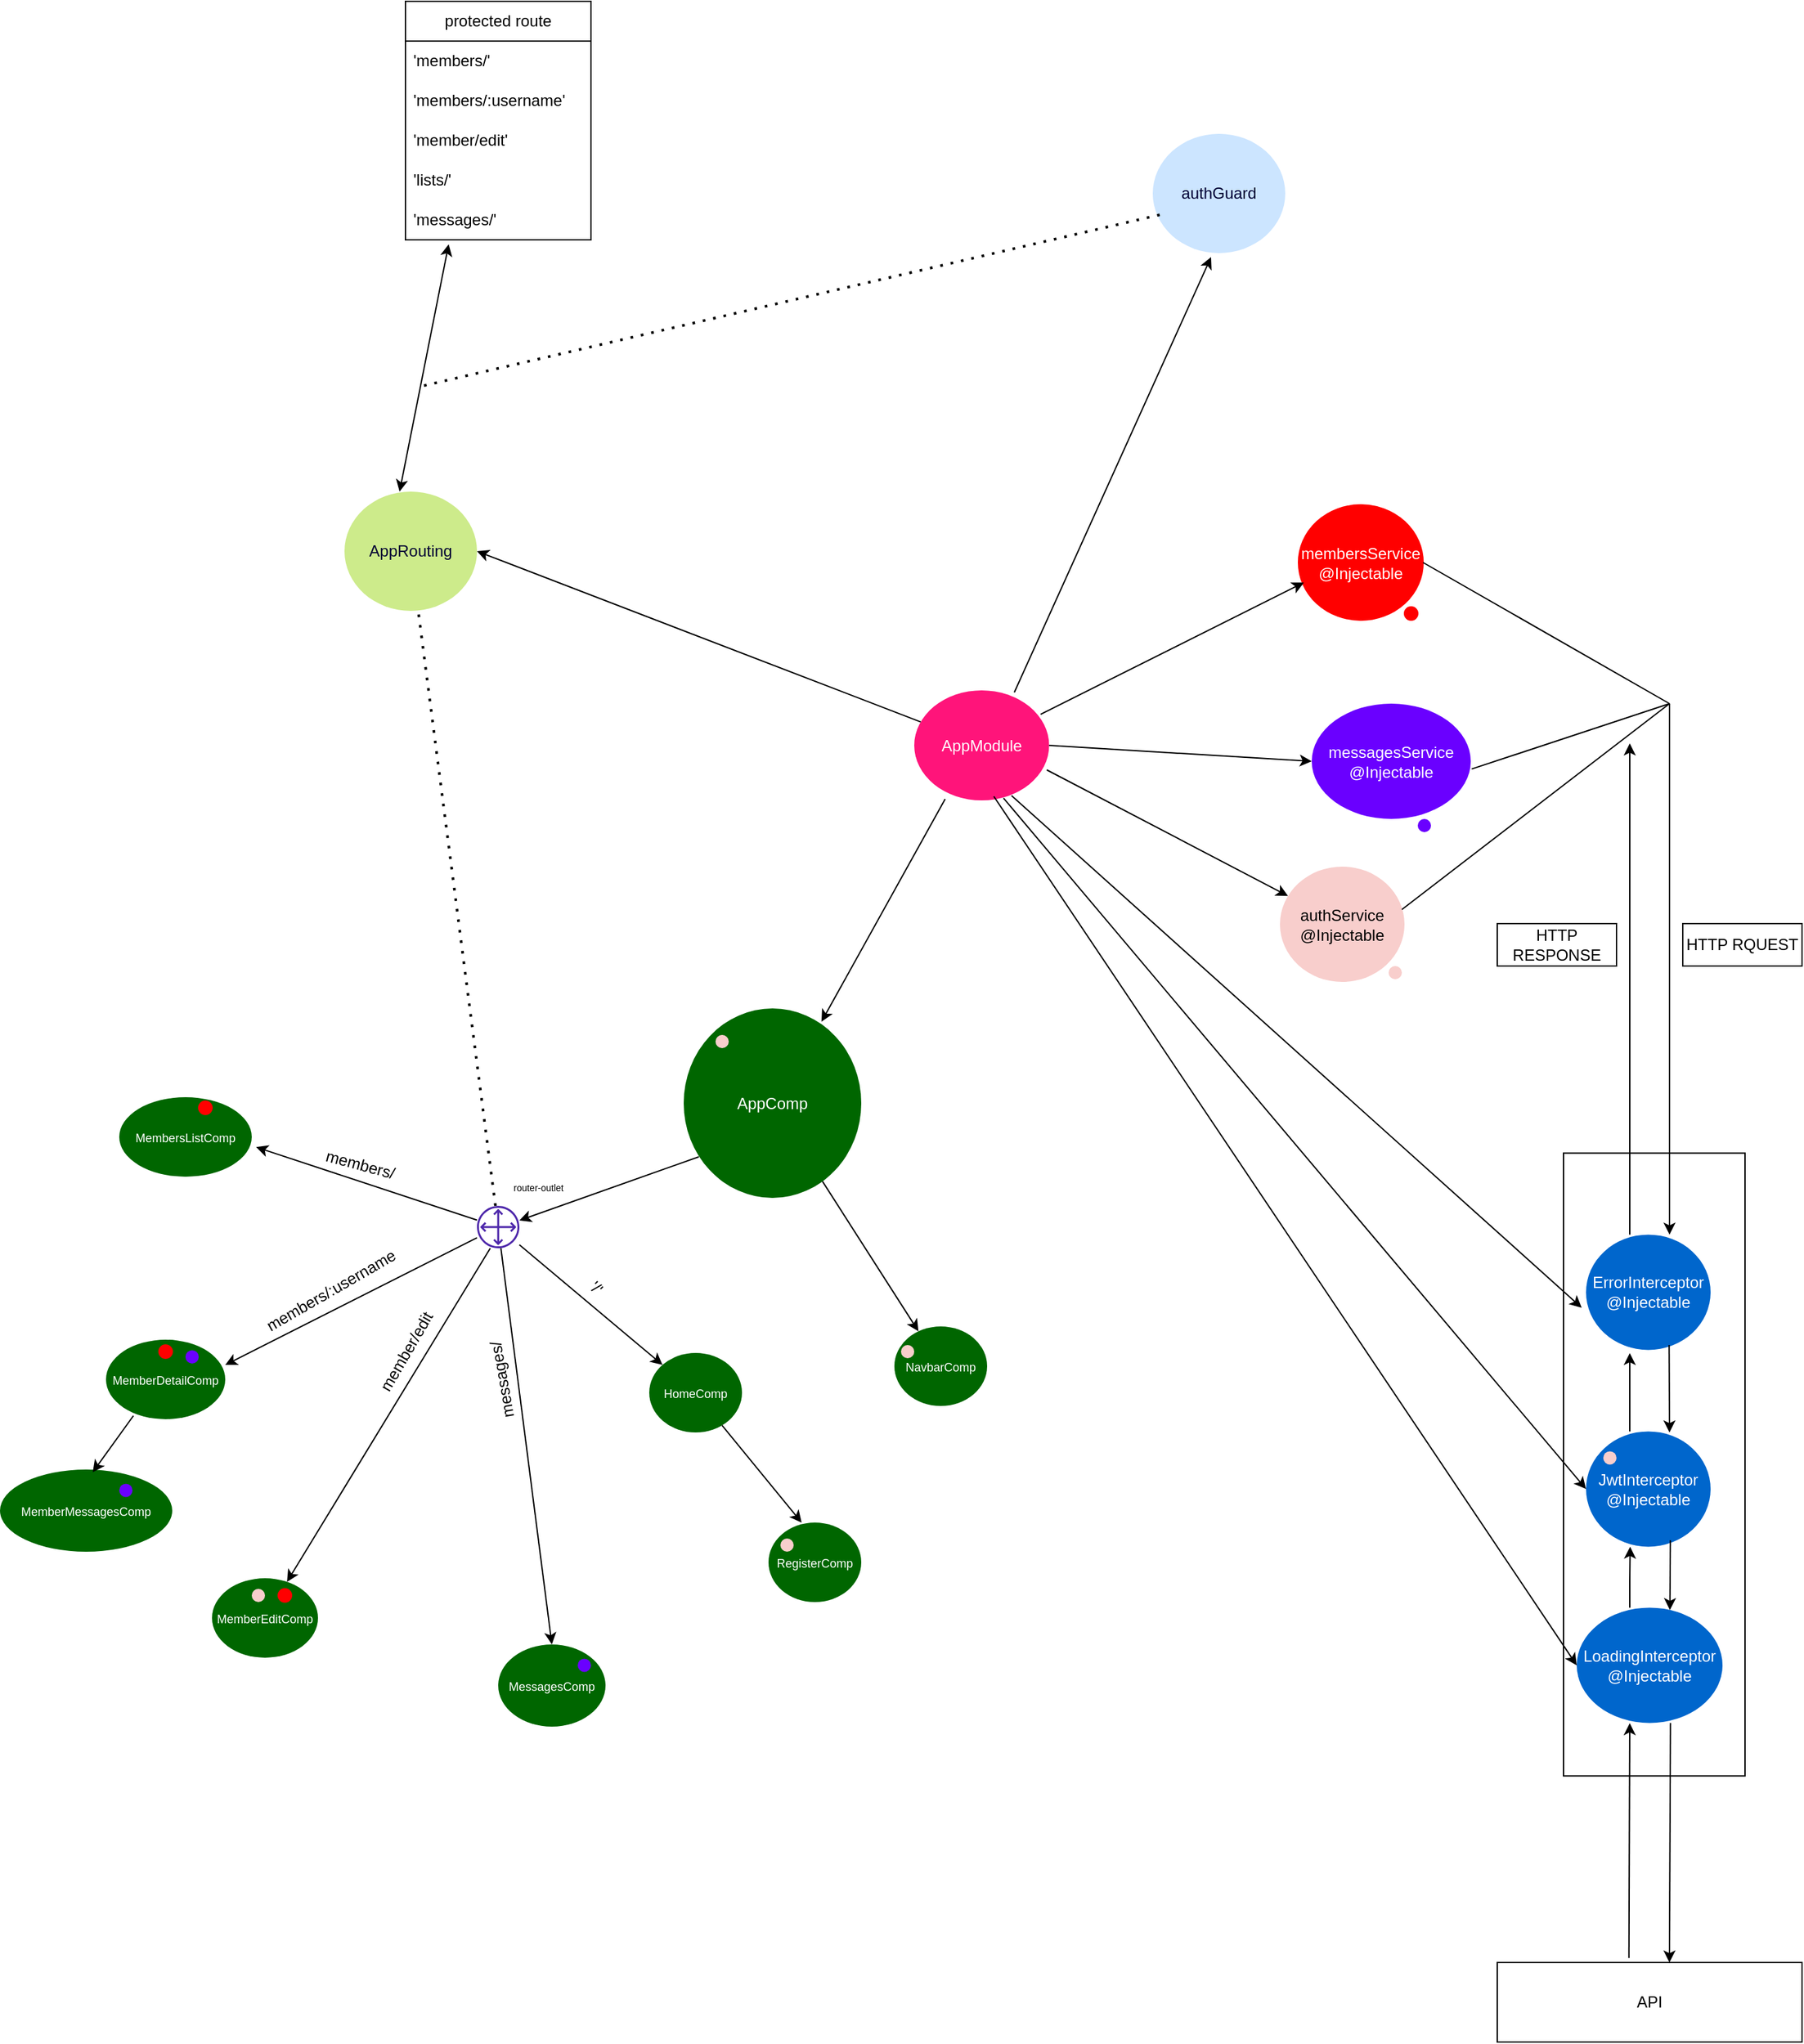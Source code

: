 <mxfile version="21.6.1" type="device">
  <diagram name="Page-1" id="SDdgka3PywcGcHc0HapG">
    <mxGraphModel dx="1434" dy="870" grid="1" gridSize="10" guides="1" tooltips="1" connect="1" arrows="1" fold="1" page="1" pageScale="1" pageWidth="3300" pageHeight="2339" math="0" shadow="0">
      <root>
        <mxCell id="0" />
        <mxCell id="1" parent="0" />
        <mxCell id="ygaznnOEHfR-HtzNeFVF-93" value="" style="rounded=0;whiteSpace=wrap;html=1;" vertex="1" parent="1">
          <mxGeometry x="2120" y="1179.2" width="137" height="470" as="geometry" />
        </mxCell>
        <mxCell id="ygaznnOEHfR-HtzNeFVF-19" value="&lt;font color=&quot;#ffffff&quot;&gt;AppModule&lt;/font&gt;" style="ellipse;whiteSpace=wrap;html=1;gradientColor=none;fillColor=#FF147A;strokeColor=none;" vertex="1" parent="1">
          <mxGeometry x="1630" y="830" width="101.78" height="83" as="geometry" />
        </mxCell>
        <mxCell id="ygaznnOEHfR-HtzNeFVF-21" value="&lt;font color=&quot;#ffffff&quot; style=&quot;font-size: 9px;&quot;&gt;RegisterComp&lt;/font&gt;" style="ellipse;whiteSpace=wrap;html=1;gradientColor=none;fillColor=#006600;strokeColor=none;" vertex="1" parent="1">
          <mxGeometry x="1520" y="1458" width="70" height="60" as="geometry" />
        </mxCell>
        <mxCell id="ygaznnOEHfR-HtzNeFVF-22" value="&lt;font color=&quot;#ffffff&quot; style=&quot;&quot;&gt;&lt;font style=&quot;font-size: 9px;&quot;&gt;HomeComp&lt;/font&gt;&lt;br&gt;&lt;/font&gt;" style="ellipse;whiteSpace=wrap;html=1;gradientColor=none;fillColor=#006600;strokeColor=none;" vertex="1" parent="1">
          <mxGeometry x="1430" y="1330" width="70" height="60" as="geometry" />
        </mxCell>
        <mxCell id="ygaznnOEHfR-HtzNeFVF-23" value="&lt;font color=&quot;#ffffff&quot; style=&quot;font-size: 12px;&quot;&gt;AppComp&lt;/font&gt;" style="ellipse;whiteSpace=wrap;html=1;gradientColor=none;fillColor=#006600;strokeColor=none;" vertex="1" parent="1">
          <mxGeometry x="1456" y="1070" width="134" height="143" as="geometry" />
        </mxCell>
        <mxCell id="ygaznnOEHfR-HtzNeFVF-24" value="&lt;p style=&quot;line-height: 73%;&quot;&gt;&lt;font style=&quot;&quot;&gt;&lt;font style=&quot;font-size: 9px;&quot; color=&quot;#ffffff&quot;&gt;NavbarComp&lt;/font&gt;&lt;br&gt;&lt;/font&gt;&lt;/p&gt;" style="ellipse;whiteSpace=wrap;html=1;gradientColor=none;fillColor=#006600;strokeColor=none;" vertex="1" parent="1">
          <mxGeometry x="1615" y="1310" width="70" height="60" as="geometry" />
        </mxCell>
        <mxCell id="ygaznnOEHfR-HtzNeFVF-25" value="" style="endArrow=classic;html=1;rounded=0;" edge="1" parent="1" source="ygaznnOEHfR-HtzNeFVF-23" target="ygaznnOEHfR-HtzNeFVF-24">
          <mxGeometry width="50" height="50" relative="1" as="geometry">
            <mxPoint x="1526" y="1193" as="sourcePoint" />
            <mxPoint x="1616" y="1213" as="targetPoint" />
          </mxGeometry>
        </mxCell>
        <mxCell id="ygaznnOEHfR-HtzNeFVF-26" value="" style="endArrow=classic;html=1;rounded=0;entryX=0.357;entryY=0;entryDx=0;entryDy=0;entryPerimeter=0;" edge="1" parent="1" source="ygaznnOEHfR-HtzNeFVF-22" target="ygaznnOEHfR-HtzNeFVF-21">
          <mxGeometry width="50" height="50" relative="1" as="geometry">
            <mxPoint x="1504.53" y="1217.5" as="sourcePoint" />
            <mxPoint x="1535.53" y="1328.5" as="targetPoint" />
          </mxGeometry>
        </mxCell>
        <mxCell id="ygaznnOEHfR-HtzNeFVF-27" value="" style="endArrow=classic;html=1;rounded=0;" edge="1" parent="1" source="ygaznnOEHfR-HtzNeFVF-49" target="ygaznnOEHfR-HtzNeFVF-22">
          <mxGeometry width="50" height="50" relative="1" as="geometry">
            <mxPoint x="1515" y="1222" as="sourcePoint" />
            <mxPoint x="1546" y="1332" as="targetPoint" />
          </mxGeometry>
        </mxCell>
        <mxCell id="ygaznnOEHfR-HtzNeFVF-28" value="" style="endArrow=classic;html=1;rounded=0;exitX=0.229;exitY=0.988;exitDx=0;exitDy=0;exitPerimeter=0;" edge="1" parent="1" source="ygaznnOEHfR-HtzNeFVF-19">
          <mxGeometry width="50" height="50" relative="1" as="geometry">
            <mxPoint x="1702" y="860" as="sourcePoint" />
            <mxPoint x="1560" y="1080" as="targetPoint" />
          </mxGeometry>
        </mxCell>
        <mxCell id="ygaznnOEHfR-HtzNeFVF-30" value="authService&lt;br&gt;@Injectable" style="ellipse;whiteSpace=wrap;html=1;fillColor=#f8cecc;strokeColor=none;" vertex="1" parent="1">
          <mxGeometry x="1906" y="963" width="94" height="87" as="geometry" />
        </mxCell>
        <mxCell id="ygaznnOEHfR-HtzNeFVF-31" value="" style="endArrow=classic;html=1;rounded=0;" edge="1" parent="1" target="ygaznnOEHfR-HtzNeFVF-30">
          <mxGeometry width="50" height="50" relative="1" as="geometry">
            <mxPoint x="1730" y="890" as="sourcePoint" />
            <mxPoint x="1686" y="1146" as="targetPoint" />
          </mxGeometry>
        </mxCell>
        <mxCell id="ygaznnOEHfR-HtzNeFVF-33" value="" style="ellipse;whiteSpace=wrap;html=1;fillColor=#f8cecc;strokeColor=none;" vertex="1" parent="1">
          <mxGeometry x="1988" y="1038" width="10" height="10" as="geometry" />
        </mxCell>
        <mxCell id="ygaznnOEHfR-HtzNeFVF-34" value="" style="ellipse;whiteSpace=wrap;html=1;fillColor=#f8cecc;strokeColor=none;" vertex="1" parent="1">
          <mxGeometry x="1480" y="1090" width="10" height="10" as="geometry" />
        </mxCell>
        <mxCell id="ygaznnOEHfR-HtzNeFVF-35" value="" style="ellipse;whiteSpace=wrap;html=1;fillColor=#f8cecc;strokeColor=none;" vertex="1" parent="1">
          <mxGeometry x="1620" y="1323.98" width="10" height="10" as="geometry" />
        </mxCell>
        <mxCell id="ygaznnOEHfR-HtzNeFVF-36" value="" style="ellipse;whiteSpace=wrap;html=1;fillColor=#f8cecc;strokeColor=none;" vertex="1" parent="1">
          <mxGeometry x="1529" y="1470" width="10" height="10" as="geometry" />
        </mxCell>
        <mxCell id="ygaznnOEHfR-HtzNeFVF-40" value="&lt;font color=&quot;#000033&quot;&gt;AppRouting&lt;/font&gt;" style="ellipse;whiteSpace=wrap;html=1;fillColor=#cdeb8b;strokeColor=none;" vertex="1" parent="1">
          <mxGeometry x="1200" y="680" width="100" height="90" as="geometry" />
        </mxCell>
        <mxCell id="ygaznnOEHfR-HtzNeFVF-41" value="" style="endArrow=classic;html=1;rounded=0;entryX=1;entryY=0.5;entryDx=0;entryDy=0;" edge="1" parent="1" source="ygaznnOEHfR-HtzNeFVF-19" target="ygaznnOEHfR-HtzNeFVF-40">
          <mxGeometry width="50" height="50" relative="1" as="geometry">
            <mxPoint x="1610" y="850" as="sourcePoint" />
            <mxPoint x="1490" y="670" as="targetPoint" />
          </mxGeometry>
        </mxCell>
        <mxCell id="ygaznnOEHfR-HtzNeFVF-42" value="&lt;font color=&quot;#000033&quot;&gt;authGuard&lt;/font&gt;" style="ellipse;whiteSpace=wrap;html=1;fillColor=#cce5ff;strokeColor=none;" vertex="1" parent="1">
          <mxGeometry x="1810" y="410" width="100" height="90" as="geometry" />
        </mxCell>
        <mxCell id="ygaznnOEHfR-HtzNeFVF-43" value="" style="endArrow=classic;html=1;rounded=0;entryX=0.44;entryY=1.033;entryDx=0;entryDy=0;entryPerimeter=0;exitX=0.742;exitY=0.018;exitDx=0;exitDy=0;exitPerimeter=0;" edge="1" parent="1" source="ygaznnOEHfR-HtzNeFVF-19" target="ygaznnOEHfR-HtzNeFVF-42">
          <mxGeometry width="50" height="50" relative="1" as="geometry">
            <mxPoint x="1720" y="810" as="sourcePoint" />
            <mxPoint x="1310" y="735" as="targetPoint" />
          </mxGeometry>
        </mxCell>
        <mxCell id="ygaznnOEHfR-HtzNeFVF-45" value="&lt;font color=&quot;#ffffff&quot; style=&quot;&quot;&gt;&lt;font style=&quot;font-size: 9px;&quot;&gt;MembersListComp&lt;/font&gt;&lt;br&gt;&lt;/font&gt;" style="ellipse;whiteSpace=wrap;html=1;gradientColor=none;fillColor=#006600;strokeColor=none;" vertex="1" parent="1">
          <mxGeometry x="1030" y="1137" width="100" height="60" as="geometry" />
        </mxCell>
        <mxCell id="ygaznnOEHfR-HtzNeFVF-46" value="&lt;font color=&quot;#ffffff&quot; style=&quot;font-size: 9px;&quot;&gt;MemberDetailComp&lt;/font&gt;" style="ellipse;whiteSpace=wrap;html=1;gradientColor=none;fillColor=#006600;strokeColor=none;" vertex="1" parent="1">
          <mxGeometry x="1020" y="1320" width="90" height="60" as="geometry" />
        </mxCell>
        <mxCell id="ygaznnOEHfR-HtzNeFVF-47" value="&lt;font color=&quot;#ffffff&quot; style=&quot;font-size: 9px;&quot;&gt;MemberEditComp&lt;/font&gt;" style="ellipse;whiteSpace=wrap;html=1;gradientColor=none;fillColor=#006600;strokeColor=none;" vertex="1" parent="1">
          <mxGeometry x="1100" y="1500" width="80" height="60" as="geometry" />
        </mxCell>
        <mxCell id="ygaznnOEHfR-HtzNeFVF-49" value="" style="sketch=0;outlineConnect=0;fontColor=#232F3E;gradientColor=none;fillColor=#4D27AA;strokeColor=none;dashed=0;verticalLabelPosition=bottom;verticalAlign=top;align=center;html=1;fontSize=12;fontStyle=0;aspect=fixed;pointerEvents=1;shape=mxgraph.aws4.customer_gateway;" vertex="1" parent="1">
          <mxGeometry x="1300" y="1219" width="32" height="32" as="geometry" />
        </mxCell>
        <mxCell id="ygaznnOEHfR-HtzNeFVF-50" value="&lt;font style=&quot;font-size: 7px;&quot;&gt;router-outlet&lt;/font&gt;" style="text;html=1;align=center;verticalAlign=middle;resizable=0;points=[];autosize=1;strokeColor=none;fillColor=none;" vertex="1" parent="1">
          <mxGeometry x="1316" y="1189" width="60" height="30" as="geometry" />
        </mxCell>
        <mxCell id="ygaznnOEHfR-HtzNeFVF-52" value="" style="endArrow=none;dashed=1;html=1;dashPattern=1 3;strokeWidth=2;rounded=0;entryX=0.56;entryY=1.03;entryDx=0;entryDy=0;entryPerimeter=0;" edge="1" parent="1" source="ygaznnOEHfR-HtzNeFVF-49" target="ygaznnOEHfR-HtzNeFVF-40">
          <mxGeometry width="50" height="50" relative="1" as="geometry">
            <mxPoint x="1300" y="1150" as="sourcePoint" />
            <mxPoint x="1330" y="870" as="targetPoint" />
          </mxGeometry>
        </mxCell>
        <mxCell id="ygaznnOEHfR-HtzNeFVF-53" value="" style="endArrow=classic;html=1;rounded=0;exitX=0.085;exitY=0.783;exitDx=0;exitDy=0;exitPerimeter=0;" edge="1" parent="1" source="ygaznnOEHfR-HtzNeFVF-23">
          <mxGeometry width="50" height="50" relative="1" as="geometry">
            <mxPoint x="1455.65" y="1184.68" as="sourcePoint" />
            <mxPoint x="1332" y="1230" as="targetPoint" />
          </mxGeometry>
        </mxCell>
        <mxCell id="ygaznnOEHfR-HtzNeFVF-54" value="" style="endArrow=classic;html=1;rounded=0;entryX=1.033;entryY=0.628;entryDx=0;entryDy=0;entryPerimeter=0;" edge="1" parent="1" source="ygaznnOEHfR-HtzNeFVF-49" target="ygaznnOEHfR-HtzNeFVF-45">
          <mxGeometry width="50" height="50" relative="1" as="geometry">
            <mxPoint x="1290" y="1230" as="sourcePoint" />
            <mxPoint x="1290" y="1287" as="targetPoint" />
          </mxGeometry>
        </mxCell>
        <mxCell id="ygaznnOEHfR-HtzNeFVF-55" value="" style="endArrow=classic;html=1;rounded=0;entryX=1;entryY=0.317;entryDx=0;entryDy=0;entryPerimeter=0;" edge="1" parent="1" source="ygaznnOEHfR-HtzNeFVF-49" target="ygaznnOEHfR-HtzNeFVF-46">
          <mxGeometry width="50" height="50" relative="1" as="geometry">
            <mxPoint x="1310" y="1241" as="sourcePoint" />
            <mxPoint x="1222" y="1218" as="targetPoint" />
          </mxGeometry>
        </mxCell>
        <mxCell id="ygaznnOEHfR-HtzNeFVF-56" value="" style="endArrow=classic;html=1;rounded=0;" edge="1" parent="1" target="ygaznnOEHfR-HtzNeFVF-47">
          <mxGeometry width="50" height="50" relative="1" as="geometry">
            <mxPoint x="1310" y="1251" as="sourcePoint" />
            <mxPoint x="1200" y="1290" as="targetPoint" />
          </mxGeometry>
        </mxCell>
        <mxCell id="ygaznnOEHfR-HtzNeFVF-62" value="members/" style="rounded=0;whiteSpace=wrap;html=1;strokeColor=none;rotation=15;" vertex="1" parent="1">
          <mxGeometry x="1181.56" y="1179.2" width="60" height="17.97" as="geometry" />
        </mxCell>
        <mxCell id="ygaznnOEHfR-HtzNeFVF-64" value="members/:username" style="rounded=0;whiteSpace=wrap;html=1;strokeColor=none;rotation=-30;" vertex="1" parent="1">
          <mxGeometry x="1160" y="1274" width="60" height="17.97" as="geometry" />
        </mxCell>
        <mxCell id="ygaznnOEHfR-HtzNeFVF-65" value="member/edit" style="rounded=0;whiteSpace=wrap;html=1;strokeColor=none;rotation=-60;" vertex="1" parent="1">
          <mxGeometry x="1217" y="1320" width="60" height="17.97" as="geometry" />
        </mxCell>
        <mxCell id="ygaznnOEHfR-HtzNeFVF-66" value="&#39;/&#39;" style="rounded=0;whiteSpace=wrap;html=1;strokeColor=none;rotation=45;" vertex="1" parent="1">
          <mxGeometry x="1360" y="1272.02" width="60" height="17.97" as="geometry" />
        </mxCell>
        <mxCell id="ygaznnOEHfR-HtzNeFVF-67" value="&lt;font color=&quot;#ffffff&quot; style=&quot;&quot;&gt;&lt;font style=&quot;font-size: 9px;&quot;&gt;MessagesComp&lt;/font&gt;&lt;br&gt;&lt;/font&gt;" style="ellipse;whiteSpace=wrap;html=1;gradientColor=none;fillColor=#006600;strokeColor=none;" vertex="1" parent="1">
          <mxGeometry x="1316" y="1550" width="81" height="62" as="geometry" />
        </mxCell>
        <mxCell id="ygaznnOEHfR-HtzNeFVF-68" value="" style="endArrow=classic;html=1;rounded=0;entryX=0.5;entryY=0;entryDx=0;entryDy=0;" edge="1" parent="1" source="ygaznnOEHfR-HtzNeFVF-49" target="ygaznnOEHfR-HtzNeFVF-67">
          <mxGeometry width="50" height="50" relative="1" as="geometry">
            <mxPoint x="1300" y="1314.5" as="sourcePoint" />
            <mxPoint x="1408" y="1405.5" as="targetPoint" />
          </mxGeometry>
        </mxCell>
        <mxCell id="ygaznnOEHfR-HtzNeFVF-69" value="messages/" style="rounded=0;whiteSpace=wrap;html=1;strokeColor=none;rotation=-100;" vertex="1" parent="1">
          <mxGeometry x="1289" y="1341.02" width="60" height="17.97" as="geometry" />
        </mxCell>
        <mxCell id="ygaznnOEHfR-HtzNeFVF-73" value="protected route" style="swimlane;fontStyle=0;childLayout=stackLayout;horizontal=1;startSize=30;horizontalStack=0;resizeParent=1;resizeParentMax=0;resizeLast=0;collapsible=1;marginBottom=0;whiteSpace=wrap;html=1;" vertex="1" parent="1">
          <mxGeometry x="1246" y="310" width="140" height="180" as="geometry">
            <mxRectangle x="2070" y="260" width="120" height="30" as="alternateBounds" />
          </mxGeometry>
        </mxCell>
        <mxCell id="ygaznnOEHfR-HtzNeFVF-74" value="&#39;members/&#39;" style="text;strokeColor=none;fillColor=none;align=left;verticalAlign=middle;spacingLeft=4;spacingRight=4;overflow=hidden;points=[[0,0.5],[1,0.5]];portConstraint=eastwest;rotatable=0;whiteSpace=wrap;html=1;" vertex="1" parent="ygaznnOEHfR-HtzNeFVF-73">
          <mxGeometry y="30" width="140" height="30" as="geometry" />
        </mxCell>
        <mxCell id="ygaznnOEHfR-HtzNeFVF-75" value="&#39;members/:username&#39;" style="text;strokeColor=none;fillColor=none;align=left;verticalAlign=middle;spacingLeft=4;spacingRight=4;overflow=hidden;points=[[0,0.5],[1,0.5]];portConstraint=eastwest;rotatable=0;whiteSpace=wrap;html=1;" vertex="1" parent="ygaznnOEHfR-HtzNeFVF-73">
          <mxGeometry y="60" width="140" height="30" as="geometry" />
        </mxCell>
        <mxCell id="ygaznnOEHfR-HtzNeFVF-76" value="&#39;member/edit&#39;" style="text;strokeColor=none;fillColor=none;align=left;verticalAlign=middle;spacingLeft=4;spacingRight=4;overflow=hidden;points=[[0,0.5],[1,0.5]];portConstraint=eastwest;rotatable=0;whiteSpace=wrap;html=1;" vertex="1" parent="ygaznnOEHfR-HtzNeFVF-73">
          <mxGeometry y="90" width="140" height="30" as="geometry" />
        </mxCell>
        <mxCell id="ygaznnOEHfR-HtzNeFVF-77" value="&#39;lists/&#39;" style="text;strokeColor=none;fillColor=none;align=left;verticalAlign=middle;spacingLeft=4;spacingRight=4;overflow=hidden;points=[[0,0.5],[1,0.5]];portConstraint=eastwest;rotatable=0;whiteSpace=wrap;html=1;" vertex="1" parent="ygaznnOEHfR-HtzNeFVF-73">
          <mxGeometry y="120" width="140" height="30" as="geometry" />
        </mxCell>
        <mxCell id="ygaznnOEHfR-HtzNeFVF-78" value="&#39;messages/&#39;" style="text;strokeColor=none;fillColor=none;align=left;verticalAlign=middle;spacingLeft=4;spacingRight=4;overflow=hidden;points=[[0,0.5],[1,0.5]];portConstraint=eastwest;rotatable=0;whiteSpace=wrap;html=1;" vertex="1" parent="ygaznnOEHfR-HtzNeFVF-73">
          <mxGeometry y="150" width="140" height="30" as="geometry" />
        </mxCell>
        <mxCell id="ygaznnOEHfR-HtzNeFVF-80" value="" style="endArrow=classic;startArrow=classic;html=1;rounded=0;entryX=0.233;entryY=1.111;entryDx=0;entryDy=0;entryPerimeter=0;" edge="1" parent="1" target="ygaznnOEHfR-HtzNeFVF-78">
          <mxGeometry width="50" height="50" relative="1" as="geometry">
            <mxPoint x="1241.56" y="680" as="sourcePoint" />
            <mxPoint x="1291.56" y="630" as="targetPoint" />
          </mxGeometry>
        </mxCell>
        <mxCell id="ygaznnOEHfR-HtzNeFVF-81" value="" style="endArrow=none;dashed=1;html=1;dashPattern=1 3;strokeWidth=2;rounded=0;" edge="1" parent="1">
          <mxGeometry width="50" height="50" relative="1" as="geometry">
            <mxPoint x="1260" y="600" as="sourcePoint" />
            <mxPoint x="1820" y="470" as="targetPoint" />
          </mxGeometry>
        </mxCell>
        <mxCell id="ygaznnOEHfR-HtzNeFVF-84" value="&lt;font color=&quot;#ffffff&quot;&gt;membersService&lt;br&gt;@Injectable&lt;/font&gt;" style="ellipse;whiteSpace=wrap;html=1;fillColor=#FF0000;strokeColor=#FF0000;gradientColor=none;" vertex="1" parent="1">
          <mxGeometry x="1920" y="690" width="94" height="87" as="geometry" />
        </mxCell>
        <mxCell id="ygaznnOEHfR-HtzNeFVF-85" value="" style="ellipse;whiteSpace=wrap;html=1;fillColor=#FF0000;strokeColor=#FF0000;gradientColor=none;" vertex="1" parent="1">
          <mxGeometry x="1090" y="1140" width="10" height="10" as="geometry" />
        </mxCell>
        <mxCell id="ygaznnOEHfR-HtzNeFVF-86" value="" style="endArrow=classic;html=1;rounded=0;entryX=0.043;entryY=0.674;entryDx=0;entryDy=0;exitX=0.937;exitY=0.217;exitDx=0;exitDy=0;exitPerimeter=0;entryPerimeter=0;" edge="1" parent="1" source="ygaznnOEHfR-HtzNeFVF-19" target="ygaznnOEHfR-HtzNeFVF-84">
          <mxGeometry width="50" height="50" relative="1" as="geometry">
            <mxPoint x="1740" y="900" as="sourcePoint" />
            <mxPoint x="1922" y="995" as="targetPoint" />
          </mxGeometry>
        </mxCell>
        <mxCell id="ygaznnOEHfR-HtzNeFVF-89" value="&lt;font color=&quot;#ffffff&quot;&gt;JwtInterceptor&lt;br&gt;@Injectable&lt;/font&gt;" style="ellipse;whiteSpace=wrap;html=1;fillColor=#0066CC;strokeColor=none;gradientColor=none;" vertex="1" parent="1">
          <mxGeometry x="2137" y="1389.2" width="94" height="87" as="geometry" />
        </mxCell>
        <mxCell id="ygaznnOEHfR-HtzNeFVF-90" value="" style="endArrow=classic;html=1;rounded=0;exitX=0.721;exitY=0.956;exitDx=0;exitDy=0;entryX=-0.035;entryY=0.634;entryDx=0;entryDy=0;entryPerimeter=0;exitPerimeter=0;" edge="1" parent="1" source="ygaznnOEHfR-HtzNeFVF-19" target="ygaznnOEHfR-HtzNeFVF-92">
          <mxGeometry width="50" height="50" relative="1" as="geometry">
            <mxPoint x="1740" y="876" as="sourcePoint" />
            <mxPoint x="2060" y="872" as="targetPoint" />
          </mxGeometry>
        </mxCell>
        <mxCell id="ygaznnOEHfR-HtzNeFVF-91" value="&lt;font color=&quot;#ffffff&quot;&gt;LoadingInterceptor&lt;br&gt;@Injectable&lt;/font&gt;" style="ellipse;whiteSpace=wrap;html=1;fillColor=#0066CC;strokeColor=none;gradientColor=none;" vertex="1" parent="1">
          <mxGeometry x="2130" y="1522.2" width="110" height="87" as="geometry" />
        </mxCell>
        <mxCell id="ygaznnOEHfR-HtzNeFVF-92" value="&lt;font color=&quot;#ffffff&quot;&gt;ErrorInterceptor&lt;br&gt;@Injectable&lt;/font&gt;" style="ellipse;whiteSpace=wrap;html=1;fillColor=#0066CC;strokeColor=none;gradientColor=none;" vertex="1" parent="1">
          <mxGeometry x="2137" y="1240.7" width="94" height="87" as="geometry" />
        </mxCell>
        <mxCell id="ygaznnOEHfR-HtzNeFVF-94" value="" style="endArrow=classic;html=1;rounded=0;exitX=0.662;exitY=0.98;exitDx=0;exitDy=0;entryX=0;entryY=0.5;entryDx=0;entryDy=0;exitPerimeter=0;" edge="1" parent="1" source="ygaznnOEHfR-HtzNeFVF-19" target="ygaznnOEHfR-HtzNeFVF-89">
          <mxGeometry width="50" height="50" relative="1" as="geometry">
            <mxPoint x="1742" y="882" as="sourcePoint" />
            <mxPoint x="2247" y="747" as="targetPoint" />
          </mxGeometry>
        </mxCell>
        <mxCell id="ygaznnOEHfR-HtzNeFVF-95" value="" style="endArrow=classic;html=1;rounded=0;exitX=0.59;exitY=0.964;exitDx=0;exitDy=0;entryX=0;entryY=0.5;entryDx=0;entryDy=0;exitPerimeter=0;" edge="1" parent="1" source="ygaznnOEHfR-HtzNeFVF-19" target="ygaznnOEHfR-HtzNeFVF-91">
          <mxGeometry width="50" height="50" relative="1" as="geometry">
            <mxPoint x="1742" y="887" as="sourcePoint" />
            <mxPoint x="2250" y="884" as="targetPoint" />
          </mxGeometry>
        </mxCell>
        <mxCell id="ygaznnOEHfR-HtzNeFVF-96" value="" style="ellipse;whiteSpace=wrap;html=1;fillColor=#FF0000;strokeColor=#FF0000;gradientColor=none;" vertex="1" parent="1">
          <mxGeometry x="2000" y="767" width="10" height="10" as="geometry" />
        </mxCell>
        <mxCell id="ygaznnOEHfR-HtzNeFVF-97" value="" style="ellipse;whiteSpace=wrap;html=1;fillColor=#f8cecc;strokeColor=none;" vertex="1" parent="1">
          <mxGeometry x="2150" y="1404.2" width="10" height="10" as="geometry" />
        </mxCell>
        <mxCell id="ygaznnOEHfR-HtzNeFVF-98" value="&lt;font color=&quot;#ffffff&quot;&gt;messagesService&lt;br&gt;@Injectable&lt;/font&gt;" style="ellipse;whiteSpace=wrap;html=1;fillColor=#6a00ff;strokeColor=none;fontColor=#ffffff;" vertex="1" parent="1">
          <mxGeometry x="1930" y="840" width="120" height="87" as="geometry" />
        </mxCell>
        <mxCell id="ygaznnOEHfR-HtzNeFVF-99" value="" style="ellipse;whiteSpace=wrap;html=1;fillColor=#6a00ff;strokeColor=none;fontColor=#ffffff;" vertex="1" parent="1">
          <mxGeometry x="2010" y="927" width="10" height="10" as="geometry" />
        </mxCell>
        <mxCell id="ygaznnOEHfR-HtzNeFVF-103" value="" style="ellipse;whiteSpace=wrap;html=1;fillColor=#6a00ff;strokeColor=none;fontColor=#ffffff;" vertex="1" parent="1">
          <mxGeometry x="1376" y="1560.7" width="10" height="10" as="geometry" />
        </mxCell>
        <mxCell id="ygaznnOEHfR-HtzNeFVF-107" value="" style="ellipse;whiteSpace=wrap;html=1;fillColor=#6a00ff;strokeColor=none;fontColor=#ffffff;" vertex="1" parent="1">
          <mxGeometry x="1080" y="1327.97" width="10" height="10" as="geometry" />
        </mxCell>
        <mxCell id="ygaznnOEHfR-HtzNeFVF-108" value="" style="ellipse;whiteSpace=wrap;html=1;fillColor=#FF0000;strokeColor=#FF0000;gradientColor=none;" vertex="1" parent="1">
          <mxGeometry x="1060" y="1323.98" width="10" height="10" as="geometry" />
        </mxCell>
        <mxCell id="ygaznnOEHfR-HtzNeFVF-110" value="" style="ellipse;whiteSpace=wrap;html=1;fillColor=#f8cecc;strokeColor=none;" vertex="1" parent="1">
          <mxGeometry x="1130" y="1508" width="10" height="10" as="geometry" />
        </mxCell>
        <mxCell id="ygaznnOEHfR-HtzNeFVF-111" value="" style="ellipse;whiteSpace=wrap;html=1;fillColor=#FF0000;strokeColor=#FF0000;gradientColor=none;" vertex="1" parent="1">
          <mxGeometry x="1150" y="1508" width="10" height="10" as="geometry" />
        </mxCell>
        <mxCell id="ygaznnOEHfR-HtzNeFVF-112" value="&lt;font color=&quot;#ffffff&quot; style=&quot;&quot;&gt;&lt;font style=&quot;font-size: 9px;&quot;&gt;MemberMessagesComp&lt;/font&gt;&lt;br&gt;&lt;/font&gt;" style="ellipse;whiteSpace=wrap;html=1;gradientColor=none;fillColor=#006600;strokeColor=none;" vertex="1" parent="1">
          <mxGeometry x="940" y="1418" width="130" height="62" as="geometry" />
        </mxCell>
        <mxCell id="ygaznnOEHfR-HtzNeFVF-113" value="" style="endArrow=classic;html=1;rounded=0;exitX=0.23;exitY=0.956;exitDx=0;exitDy=0;exitPerimeter=0;" edge="1" parent="1" source="ygaznnOEHfR-HtzNeFVF-46">
          <mxGeometry width="50" height="50" relative="1" as="geometry">
            <mxPoint x="870" y="1259.7" as="sourcePoint" />
            <mxPoint x="1010" y="1420" as="targetPoint" />
          </mxGeometry>
        </mxCell>
        <mxCell id="ygaznnOEHfR-HtzNeFVF-114" value="" style="ellipse;whiteSpace=wrap;html=1;fillColor=#6a00ff;strokeColor=none;fontColor=#ffffff;" vertex="1" parent="1">
          <mxGeometry x="1030" y="1428.7" width="10" height="10" as="geometry" />
        </mxCell>
        <mxCell id="ygaznnOEHfR-HtzNeFVF-115" value="" style="endArrow=classic;html=1;rounded=0;entryX=0;entryY=0.5;entryDx=0;entryDy=0;exitX=1;exitY=0.5;exitDx=0;exitDy=0;" edge="1" parent="1" source="ygaznnOEHfR-HtzNeFVF-19" target="ygaznnOEHfR-HtzNeFVF-98">
          <mxGeometry width="50" height="50" relative="1" as="geometry">
            <mxPoint x="1735" y="858" as="sourcePoint" />
            <mxPoint x="1934" y="759" as="targetPoint" />
          </mxGeometry>
        </mxCell>
        <mxCell id="ygaznnOEHfR-HtzNeFVF-117" value="" style="endArrow=classic;html=1;rounded=0;" edge="1" parent="1">
          <mxGeometry width="50" height="50" relative="1" as="geometry">
            <mxPoint x="2200" y="840" as="sourcePoint" />
            <mxPoint x="2200" y="1240.7" as="targetPoint" />
          </mxGeometry>
        </mxCell>
        <mxCell id="ygaznnOEHfR-HtzNeFVF-118" value="" style="endArrow=classic;html=1;rounded=0;" edge="1" parent="1">
          <mxGeometry width="50" height="50" relative="1" as="geometry">
            <mxPoint x="2170" y="1240.7" as="sourcePoint" />
            <mxPoint x="2170" y="870" as="targetPoint" />
          </mxGeometry>
        </mxCell>
        <mxCell id="ygaznnOEHfR-HtzNeFVF-119" value="" style="endArrow=classic;html=1;rounded=0;exitX=0.699;exitY=0.957;exitDx=0;exitDy=0;exitPerimeter=0;" edge="1" parent="1">
          <mxGeometry width="50" height="50" relative="1" as="geometry">
            <mxPoint x="2199.706" y="1323.959" as="sourcePoint" />
            <mxPoint x="2200" y="1390" as="targetPoint" />
          </mxGeometry>
        </mxCell>
        <mxCell id="ygaznnOEHfR-HtzNeFVF-120" value="" style="endArrow=classic;html=1;rounded=0;exitX=0.677;exitY=0.944;exitDx=0;exitDy=0;exitPerimeter=0;" edge="1" parent="1" source="ygaznnOEHfR-HtzNeFVF-89">
          <mxGeometry width="50" height="50" relative="1" as="geometry">
            <mxPoint x="2200" y="1480" as="sourcePoint" />
            <mxPoint x="2200.29" y="1524.04" as="targetPoint" />
          </mxGeometry>
        </mxCell>
        <mxCell id="ygaznnOEHfR-HtzNeFVF-121" value="" style="endArrow=classic;html=1;rounded=0;exitX=0.677;exitY=0.944;exitDx=0;exitDy=0;exitPerimeter=0;entryX=0.565;entryY=0;entryDx=0;entryDy=0;entryPerimeter=0;" edge="1" parent="1" target="ygaznnOEHfR-HtzNeFVF-125">
          <mxGeometry width="50" height="50" relative="1" as="geometry">
            <mxPoint x="2200.71" y="1609.2" as="sourcePoint" />
            <mxPoint x="2200" y="1760" as="targetPoint" />
          </mxGeometry>
        </mxCell>
        <mxCell id="ygaznnOEHfR-HtzNeFVF-122" value="" style="endArrow=classic;html=1;rounded=0;" edge="1" parent="1">
          <mxGeometry width="50" height="50" relative="1" as="geometry">
            <mxPoint x="2170" y="1522.2" as="sourcePoint" />
            <mxPoint x="2170.29" y="1476.24" as="targetPoint" />
            <Array as="points">
              <mxPoint x="2170" y="1502.2" />
            </Array>
          </mxGeometry>
        </mxCell>
        <mxCell id="ygaznnOEHfR-HtzNeFVF-123" value="" style="endArrow=classic;html=1;rounded=0;entryX=0.365;entryY=0.321;entryDx=0;entryDy=0;entryPerimeter=0;" edge="1" parent="1" target="ygaznnOEHfR-HtzNeFVF-93">
          <mxGeometry width="50" height="50" relative="1" as="geometry">
            <mxPoint x="2170" y="1389.2" as="sourcePoint" />
            <mxPoint x="2170" y="1361.44" as="targetPoint" />
          </mxGeometry>
        </mxCell>
        <mxCell id="ygaznnOEHfR-HtzNeFVF-124" value="" style="endArrow=classic;html=1;rounded=0;exitX=0.432;exitY=-0.056;exitDx=0;exitDy=0;exitPerimeter=0;" edge="1" parent="1" source="ygaznnOEHfR-HtzNeFVF-125">
          <mxGeometry width="50" height="50" relative="1" as="geometry">
            <mxPoint x="2170.05" y="1726.18" as="sourcePoint" />
            <mxPoint x="2170" y="1609.2" as="targetPoint" />
            <Array as="points">
              <mxPoint x="2170" y="1609.36" />
            </Array>
          </mxGeometry>
        </mxCell>
        <mxCell id="ygaznnOEHfR-HtzNeFVF-125" value="API" style="rounded=0;whiteSpace=wrap;html=1;" vertex="1" parent="1">
          <mxGeometry x="2070" y="1790" width="230" height="60" as="geometry" />
        </mxCell>
        <mxCell id="ygaznnOEHfR-HtzNeFVF-126" value="" style="endArrow=none;html=1;rounded=0;exitX=1;exitY=0.5;exitDx=0;exitDy=0;" edge="1" parent="1" source="ygaznnOEHfR-HtzNeFVF-84">
          <mxGeometry width="50" height="50" relative="1" as="geometry">
            <mxPoint x="2150" y="890" as="sourcePoint" />
            <mxPoint x="2200" y="840" as="targetPoint" />
          </mxGeometry>
        </mxCell>
        <mxCell id="ygaznnOEHfR-HtzNeFVF-127" value="" style="endArrow=none;html=1;rounded=0;entryX=1.006;entryY=0.567;entryDx=0;entryDy=0;entryPerimeter=0;" edge="1" parent="1" target="ygaznnOEHfR-HtzNeFVF-98">
          <mxGeometry width="50" height="50" relative="1" as="geometry">
            <mxPoint x="2200" y="840" as="sourcePoint" />
            <mxPoint x="2210" y="850" as="targetPoint" />
          </mxGeometry>
        </mxCell>
        <mxCell id="ygaznnOEHfR-HtzNeFVF-128" value="" style="endArrow=none;html=1;rounded=0;entryX=0.979;entryY=0.372;entryDx=0;entryDy=0;entryPerimeter=0;" edge="1" parent="1" target="ygaznnOEHfR-HtzNeFVF-30">
          <mxGeometry width="50" height="50" relative="1" as="geometry">
            <mxPoint x="2200" y="840" as="sourcePoint" />
            <mxPoint x="2061" y="899" as="targetPoint" />
          </mxGeometry>
        </mxCell>
        <mxCell id="ygaznnOEHfR-HtzNeFVF-129" value="HTTP RQUEST" style="rounded=0;whiteSpace=wrap;html=1;rotation=0;" vertex="1" parent="1">
          <mxGeometry x="2210" y="1006" width="90" height="32" as="geometry" />
        </mxCell>
        <mxCell id="ygaznnOEHfR-HtzNeFVF-130" value="HTTP RESPONSE" style="rounded=0;whiteSpace=wrap;html=1;rotation=0;" vertex="1" parent="1">
          <mxGeometry x="2070" y="1006" width="90" height="32" as="geometry" />
        </mxCell>
      </root>
    </mxGraphModel>
  </diagram>
</mxfile>
